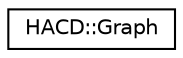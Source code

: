 digraph "Graphical Class Hierarchy"
{
  edge [fontname="Helvetica",fontsize="10",labelfontname="Helvetica",labelfontsize="10"];
  node [fontname="Helvetica",fontsize="10",shape=record];
  rankdir="LR";
  Node1 [label="HACD::Graph",height=0.2,width=0.4,color="black", fillcolor="white", style="filled",URL="$class_h_a_c_d_1_1_graph.html"];
}
